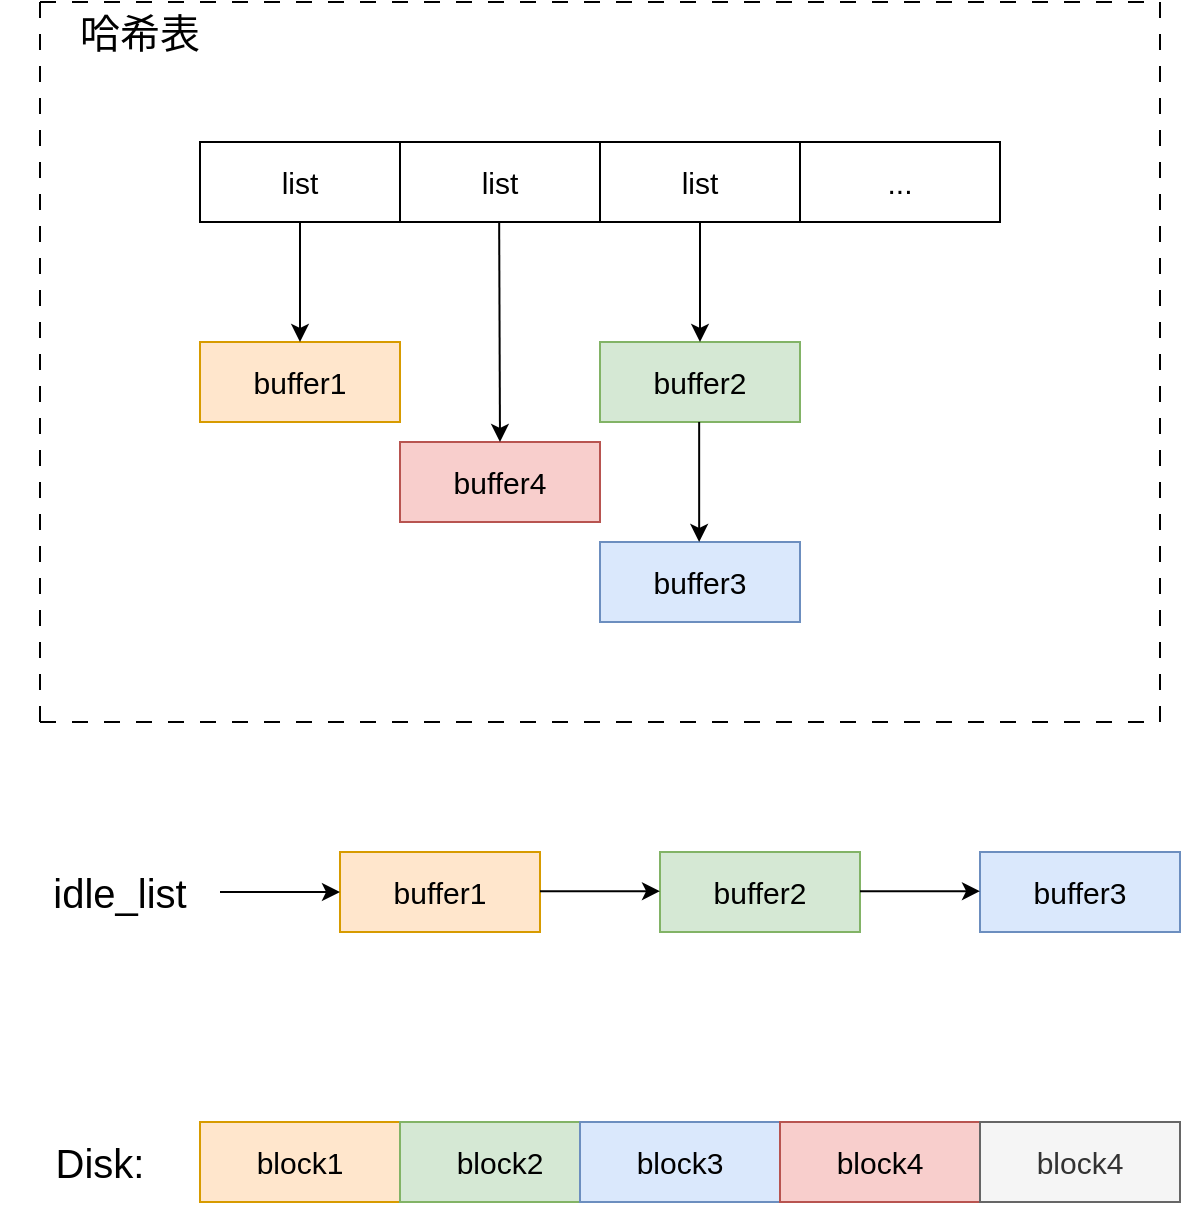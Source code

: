 <mxfile version="28.2.3">
  <diagram name="第 1 页" id="1k9s-LkzrHDg6fTrMoa7">
    <mxGraphModel dx="1004" dy="644" grid="1" gridSize="10" guides="1" tooltips="1" connect="1" arrows="1" fold="1" page="1" pageScale="1" pageWidth="827" pageHeight="1169" math="0" shadow="0">
      <root>
        <mxCell id="0" />
        <mxCell id="1" parent="0" />
        <mxCell id="FNfHhOhNlNJUhYYq8Ndh-1" value="idle_list" style="text;html=1;align=center;verticalAlign=middle;whiteSpace=wrap;rounded=0;fontSize=20;" vertex="1" parent="1">
          <mxGeometry x="150" y="585" width="100" height="40" as="geometry" />
        </mxCell>
        <mxCell id="FNfHhOhNlNJUhYYq8Ndh-3" value="buffer1" style="rounded=0;whiteSpace=wrap;html=1;fontSize=15;fillColor=#ffe6cc;strokeColor=#d79b00;" vertex="1" parent="1">
          <mxGeometry x="310" y="585" width="100" height="40" as="geometry" />
        </mxCell>
        <mxCell id="FNfHhOhNlNJUhYYq8Ndh-4" value="" style="endArrow=classic;html=1;rounded=0;exitX=1;exitY=0.5;exitDx=0;exitDy=0;" edge="1" parent="1" source="FNfHhOhNlNJUhYYq8Ndh-1">
          <mxGeometry width="50" height="50" relative="1" as="geometry">
            <mxPoint x="380" y="465" as="sourcePoint" />
            <mxPoint x="310" y="605" as="targetPoint" />
          </mxGeometry>
        </mxCell>
        <mxCell id="FNfHhOhNlNJUhYYq8Ndh-5" value="buffer2" style="rounded=0;whiteSpace=wrap;html=1;fontSize=15;fillColor=#d5e8d4;strokeColor=#82b366;" vertex="1" parent="1">
          <mxGeometry x="470" y="585" width="100" height="40" as="geometry" />
        </mxCell>
        <mxCell id="FNfHhOhNlNJUhYYq8Ndh-6" value="" style="endArrow=classic;html=1;rounded=0;exitX=1;exitY=0.5;exitDx=0;exitDy=0;" edge="1" parent="1">
          <mxGeometry width="50" height="50" relative="1" as="geometry">
            <mxPoint x="410" y="604.58" as="sourcePoint" />
            <mxPoint x="470" y="604.58" as="targetPoint" />
          </mxGeometry>
        </mxCell>
        <mxCell id="FNfHhOhNlNJUhYYq8Ndh-7" value="buffer3" style="rounded=0;whiteSpace=wrap;html=1;fontSize=15;fillColor=#dae8fc;strokeColor=#6c8ebf;" vertex="1" parent="1">
          <mxGeometry x="630" y="585" width="100" height="40" as="geometry" />
        </mxCell>
        <mxCell id="FNfHhOhNlNJUhYYq8Ndh-8" value="" style="endArrow=classic;html=1;rounded=0;exitX=1;exitY=0.5;exitDx=0;exitDy=0;" edge="1" parent="1">
          <mxGeometry width="50" height="50" relative="1" as="geometry">
            <mxPoint x="570" y="604.58" as="sourcePoint" />
            <mxPoint x="630" y="604.58" as="targetPoint" />
          </mxGeometry>
        </mxCell>
        <mxCell id="FNfHhOhNlNJUhYYq8Ndh-13" value="list" style="rounded=0;whiteSpace=wrap;html=1;fontSize=15;" vertex="1" parent="1">
          <mxGeometry x="240" y="230" width="100" height="40" as="geometry" />
        </mxCell>
        <mxCell id="FNfHhOhNlNJUhYYq8Ndh-14" value="list" style="rounded=0;whiteSpace=wrap;html=1;fontSize=15;" vertex="1" parent="1">
          <mxGeometry x="340" y="230" width="100" height="40" as="geometry" />
        </mxCell>
        <mxCell id="FNfHhOhNlNJUhYYq8Ndh-15" value="list" style="rounded=0;whiteSpace=wrap;html=1;fontSize=15;" vertex="1" parent="1">
          <mxGeometry x="440" y="230" width="100" height="40" as="geometry" />
        </mxCell>
        <mxCell id="FNfHhOhNlNJUhYYq8Ndh-16" value="..." style="rounded=0;whiteSpace=wrap;html=1;fontSize=15;" vertex="1" parent="1">
          <mxGeometry x="540" y="230" width="100" height="40" as="geometry" />
        </mxCell>
        <mxCell id="FNfHhOhNlNJUhYYq8Ndh-17" value="buffer1" style="rounded=0;whiteSpace=wrap;html=1;fontSize=15;fillColor=#ffe6cc;strokeColor=#d79b00;" vertex="1" parent="1">
          <mxGeometry x="240" y="330" width="100" height="40" as="geometry" />
        </mxCell>
        <mxCell id="FNfHhOhNlNJUhYYq8Ndh-18" value="buffer2" style="rounded=0;whiteSpace=wrap;html=1;fontSize=15;fillColor=#d5e8d4;strokeColor=#82b366;" vertex="1" parent="1">
          <mxGeometry x="440" y="330" width="100" height="40" as="geometry" />
        </mxCell>
        <mxCell id="FNfHhOhNlNJUhYYq8Ndh-19" value="buffer3" style="rounded=0;whiteSpace=wrap;html=1;fontSize=15;fillColor=#dae8fc;strokeColor=#6c8ebf;" vertex="1" parent="1">
          <mxGeometry x="440" y="430" width="100" height="40" as="geometry" />
        </mxCell>
        <mxCell id="FNfHhOhNlNJUhYYq8Ndh-20" value="" style="endArrow=classic;html=1;rounded=0;exitX=0.5;exitY=1;exitDx=0;exitDy=0;entryX=0.5;entryY=0;entryDx=0;entryDy=0;" edge="1" parent="1" source="FNfHhOhNlNJUhYYq8Ndh-13" target="FNfHhOhNlNJUhYYq8Ndh-17">
          <mxGeometry width="50" height="50" relative="1" as="geometry">
            <mxPoint x="410" y="360" as="sourcePoint" />
            <mxPoint x="460" y="310" as="targetPoint" />
          </mxGeometry>
        </mxCell>
        <mxCell id="FNfHhOhNlNJUhYYq8Ndh-22" value="" style="endArrow=classic;html=1;rounded=0;exitX=0.5;exitY=1;exitDx=0;exitDy=0;entryX=0.5;entryY=0;entryDx=0;entryDy=0;" edge="1" parent="1" source="FNfHhOhNlNJUhYYq8Ndh-15" target="FNfHhOhNlNJUhYYq8Ndh-18">
          <mxGeometry width="50" height="50" relative="1" as="geometry">
            <mxPoint x="410" y="360" as="sourcePoint" />
            <mxPoint x="460" y="310" as="targetPoint" />
          </mxGeometry>
        </mxCell>
        <mxCell id="FNfHhOhNlNJUhYYq8Ndh-23" value="" style="endArrow=classic;html=1;rounded=0;exitX=0.5;exitY=1;exitDx=0;exitDy=0;entryX=0.5;entryY=0;entryDx=0;entryDy=0;" edge="1" parent="1">
          <mxGeometry width="50" height="50" relative="1" as="geometry">
            <mxPoint x="489.58" y="370" as="sourcePoint" />
            <mxPoint x="489.58" y="430" as="targetPoint" />
          </mxGeometry>
        </mxCell>
        <mxCell id="FNfHhOhNlNJUhYYq8Ndh-28" value="buffer4" style="rounded=0;whiteSpace=wrap;html=1;fontSize=15;fillColor=#f8cecc;strokeColor=#b85450;" vertex="1" parent="1">
          <mxGeometry x="340" y="380" width="100" height="40" as="geometry" />
        </mxCell>
        <mxCell id="FNfHhOhNlNJUhYYq8Ndh-29" value="" style="endArrow=classic;html=1;rounded=0;exitX=0.5;exitY=1;exitDx=0;exitDy=0;entryX=0.5;entryY=0;entryDx=0;entryDy=0;" edge="1" parent="1" target="FNfHhOhNlNJUhYYq8Ndh-28">
          <mxGeometry width="50" height="50" relative="1" as="geometry">
            <mxPoint x="389.58" y="270" as="sourcePoint" />
            <mxPoint x="389.58" y="330" as="targetPoint" />
          </mxGeometry>
        </mxCell>
        <mxCell id="FNfHhOhNlNJUhYYq8Ndh-30" value="" style="endArrow=none;html=1;rounded=0;dashed=1;dashPattern=8 8;" edge="1" parent="1">
          <mxGeometry width="50" height="50" relative="1" as="geometry">
            <mxPoint x="160" y="520" as="sourcePoint" />
            <mxPoint x="720" y="520" as="targetPoint" />
          </mxGeometry>
        </mxCell>
        <mxCell id="FNfHhOhNlNJUhYYq8Ndh-31" value="" style="endArrow=none;html=1;rounded=0;dashed=1;dashPattern=8 8;" edge="1" parent="1">
          <mxGeometry width="50" height="50" relative="1" as="geometry">
            <mxPoint x="160" y="160" as="sourcePoint" />
            <mxPoint x="720" y="160" as="targetPoint" />
          </mxGeometry>
        </mxCell>
        <mxCell id="FNfHhOhNlNJUhYYq8Ndh-32" value="" style="endArrow=none;html=1;rounded=0;dashed=1;dashPattern=8 8;" edge="1" parent="1">
          <mxGeometry width="50" height="50" relative="1" as="geometry">
            <mxPoint x="160" y="160" as="sourcePoint" />
            <mxPoint x="160" y="520" as="targetPoint" />
          </mxGeometry>
        </mxCell>
        <mxCell id="FNfHhOhNlNJUhYYq8Ndh-33" value="" style="endArrow=none;html=1;rounded=0;dashed=1;dashPattern=8 8;" edge="1" parent="1">
          <mxGeometry width="50" height="50" relative="1" as="geometry">
            <mxPoint x="720" y="160" as="sourcePoint" />
            <mxPoint x="720" y="520" as="targetPoint" />
          </mxGeometry>
        </mxCell>
        <mxCell id="FNfHhOhNlNJUhYYq8Ndh-34" value="哈希表" style="text;html=1;align=center;verticalAlign=middle;whiteSpace=wrap;rounded=0;fontSize=20;" vertex="1" parent="1">
          <mxGeometry x="160" y="160" width="100" height="30" as="geometry" />
        </mxCell>
        <mxCell id="FNfHhOhNlNJUhYYq8Ndh-36" value="block1" style="rounded=0;whiteSpace=wrap;html=1;fontSize=15;fillColor=#ffe6cc;strokeColor=#d79b00;" vertex="1" parent="1">
          <mxGeometry x="240" y="720" width="100" height="40" as="geometry" />
        </mxCell>
        <mxCell id="FNfHhOhNlNJUhYYq8Ndh-38" value="block2" style="rounded=0;whiteSpace=wrap;html=1;fontSize=15;fillColor=#d5e8d4;strokeColor=#82b366;" vertex="1" parent="1">
          <mxGeometry x="340" y="720" width="100" height="40" as="geometry" />
        </mxCell>
        <mxCell id="FNfHhOhNlNJUhYYq8Ndh-39" value="block3" style="rounded=0;whiteSpace=wrap;html=1;fontSize=15;fillColor=#dae8fc;strokeColor=#6c8ebf;" vertex="1" parent="1">
          <mxGeometry x="430" y="720" width="100" height="40" as="geometry" />
        </mxCell>
        <mxCell id="FNfHhOhNlNJUhYYq8Ndh-40" value="block4" style="rounded=0;whiteSpace=wrap;html=1;fontSize=15;fillColor=#f8cecc;strokeColor=#b85450;" vertex="1" parent="1">
          <mxGeometry x="530" y="720" width="100" height="40" as="geometry" />
        </mxCell>
        <mxCell id="FNfHhOhNlNJUhYYq8Ndh-42" value="block4" style="rounded=0;whiteSpace=wrap;html=1;fontSize=15;fillColor=#f5f5f5;strokeColor=#666666;fontColor=#333333;" vertex="1" parent="1">
          <mxGeometry x="630" y="720" width="100" height="40" as="geometry" />
        </mxCell>
        <mxCell id="FNfHhOhNlNJUhYYq8Ndh-44" value="Disk:" style="text;html=1;align=center;verticalAlign=middle;whiteSpace=wrap;rounded=0;fontSize=20;" vertex="1" parent="1">
          <mxGeometry x="140" y="720" width="100" height="40" as="geometry" />
        </mxCell>
      </root>
    </mxGraphModel>
  </diagram>
</mxfile>
